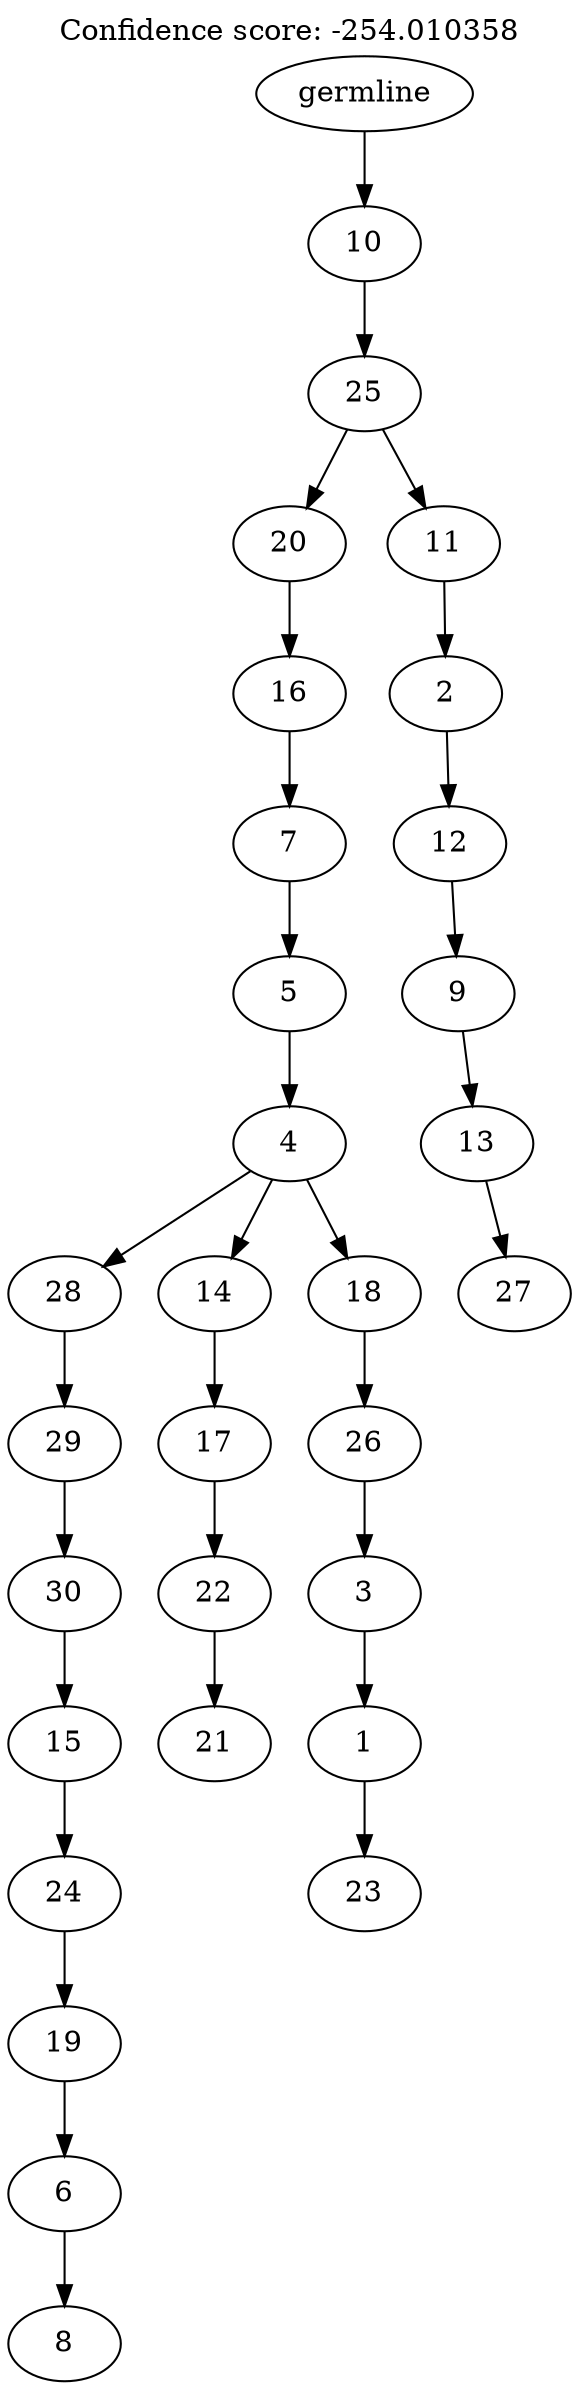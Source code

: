 digraph g {
	"29" -> "30";
	"30" [label="8"];
	"28" -> "29";
	"29" [label="6"];
	"27" -> "28";
	"28" [label="19"];
	"26" -> "27";
	"27" [label="24"];
	"25" -> "26";
	"26" [label="15"];
	"24" -> "25";
	"25" [label="30"];
	"23" -> "24";
	"24" [label="29"];
	"21" -> "22";
	"22" [label="21"];
	"20" -> "21";
	"21" [label="22"];
	"19" -> "20";
	"20" [label="17"];
	"17" -> "18";
	"18" [label="23"];
	"16" -> "17";
	"17" [label="1"];
	"15" -> "16";
	"16" [label="3"];
	"14" -> "15";
	"15" [label="26"];
	"13" -> "14";
	"14" [label="18"];
	"13" -> "19";
	"19" [label="14"];
	"13" -> "23";
	"23" [label="28"];
	"12" -> "13";
	"13" [label="4"];
	"11" -> "12";
	"12" [label="5"];
	"10" -> "11";
	"11" [label="7"];
	"9" -> "10";
	"10" [label="16"];
	"7" -> "8";
	"8" [label="27"];
	"6" -> "7";
	"7" [label="13"];
	"5" -> "6";
	"6" [label="9"];
	"4" -> "5";
	"5" [label="12"];
	"3" -> "4";
	"4" [label="2"];
	"2" -> "3";
	"3" [label="11"];
	"2" -> "9";
	"9" [label="20"];
	"1" -> "2";
	"2" [label="25"];
	"0" -> "1";
	"1" [label="10"];
	"0" [label="germline"];
	labelloc="t";
	label="Confidence score: -254.010358";
}
